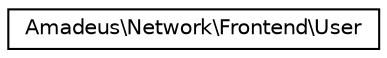 digraph "Graphical Class Hierarchy"
{
  edge [fontname="Helvetica",fontsize="10",labelfontname="Helvetica",labelfontsize="10"];
  node [fontname="Helvetica",fontsize="10",shape=record];
  rankdir="LR";
  Node0 [label="Amadeus\\Network\\Frontend\\User",height=0.2,width=0.4,color="black", fillcolor="white", style="filled",URL="$classAmadeus_1_1Network_1_1Frontend_1_1User.html"];
}
